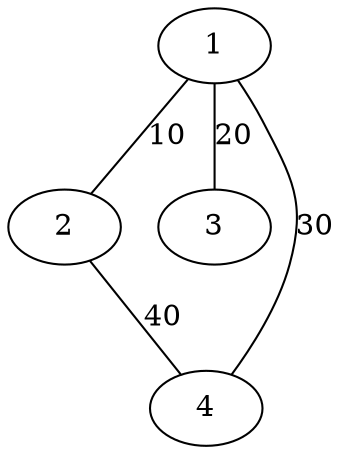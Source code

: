 graph "Test Undirected Graph" {
    1
    2
    3
    4    
    1 -- 2 [label="10"]
    1 -- 3 [label="20"]
    1 -- 4 [label="30"]
    2 -- 4 [label="40"]
}
